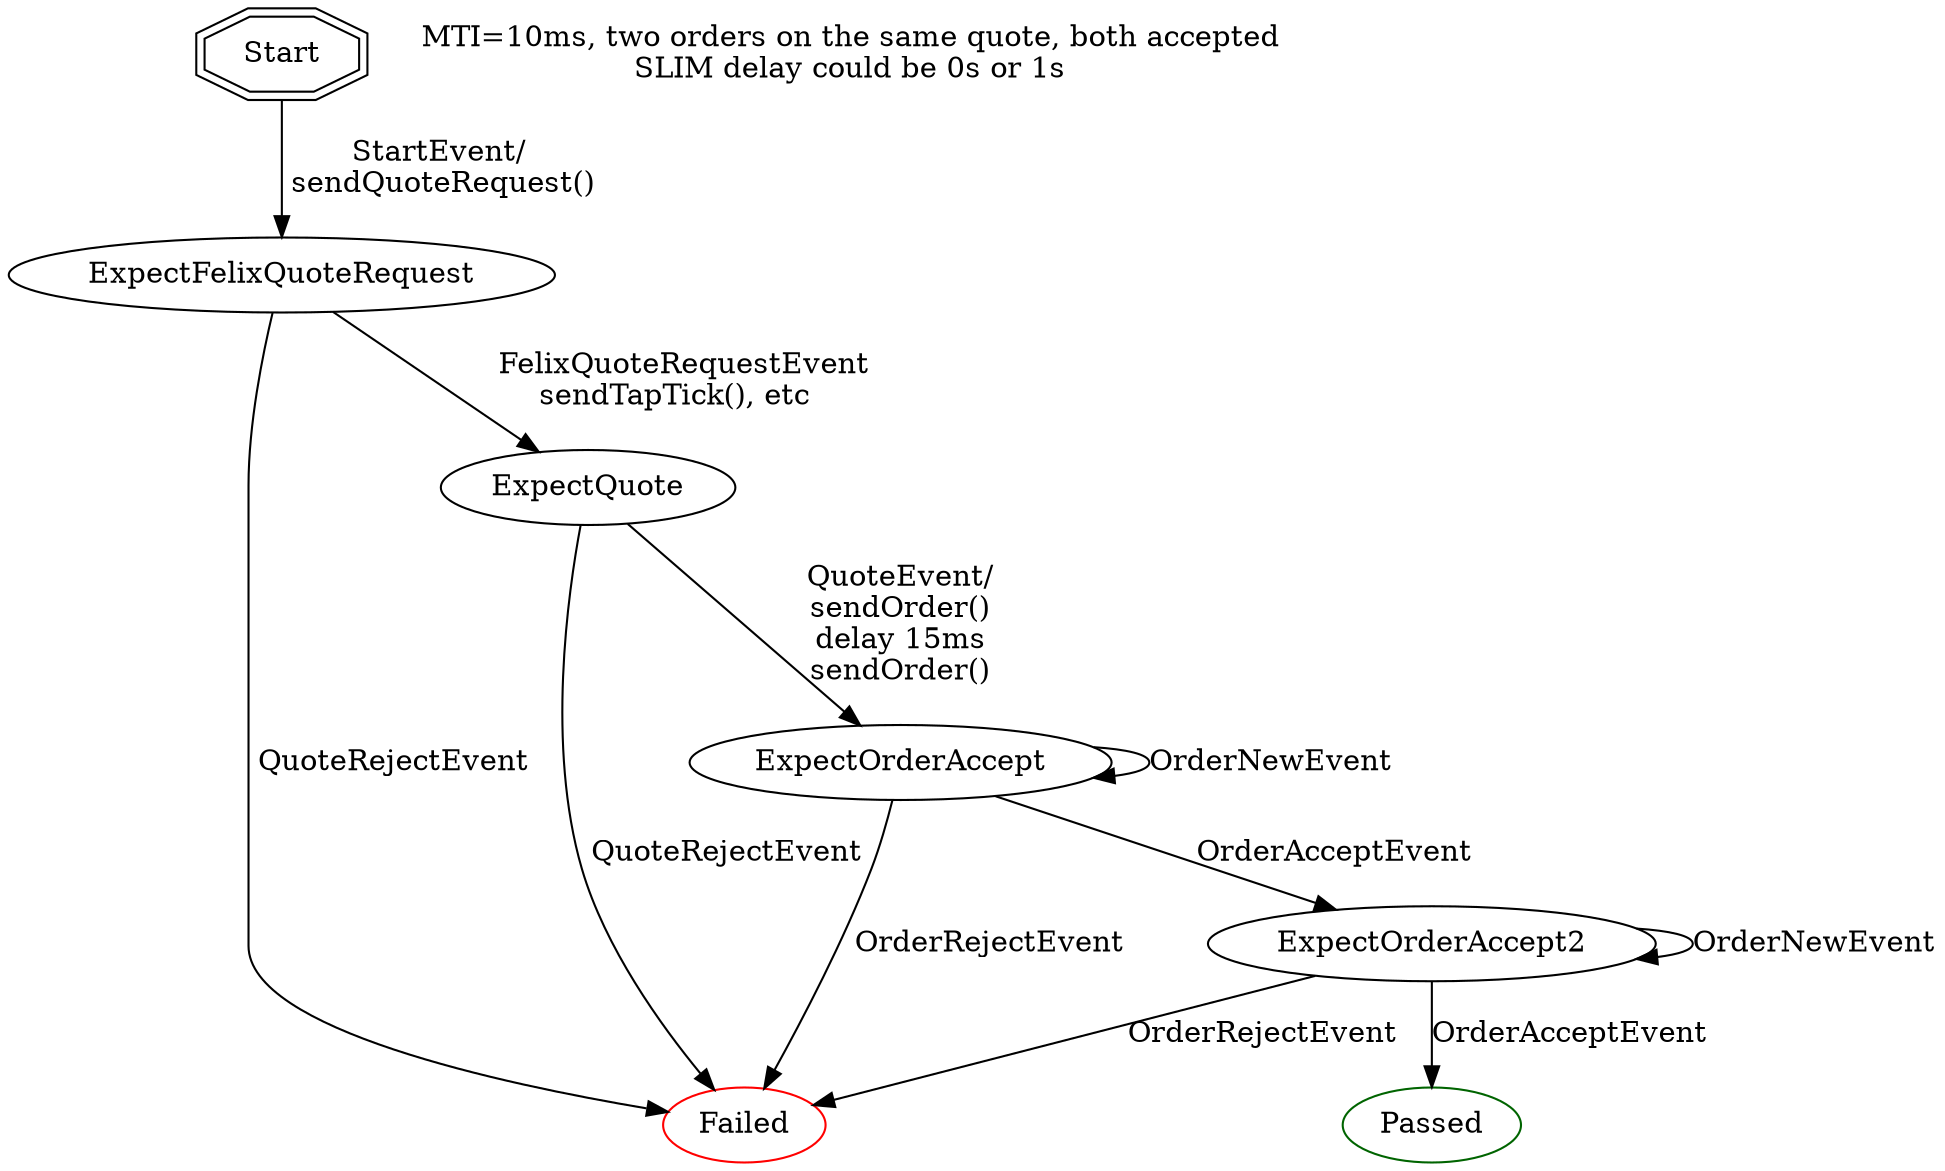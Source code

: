 digraph "MtiGood" {
  "Start" [shape = doubleoctagon];
  "MTI=10ms, two orders on the same quote, both accepted\nSLIM delay could be 0s or 1s" [shape=none];
  "Passed" [color=darkgreen];
  "Failed" [color=red];
  
  "Start" -> "ExpectFelixQuoteRequest" [label = "StartEvent/\n sendQuoteRequest()"];
  "ExpectFelixQuoteRequest" -> "ExpectQuote" [label = "  FelixQuoteRequestEvent\nsendTapTick(), etc"];
  "ExpectQuote" -> "ExpectOrderAccept" [label = "QuoteEvent/\nsendOrder()\ndelay 15ms\nsendOrder()"];
  "ExpectOrderAccept" -> "ExpectOrderAccept2" [label = "OrderAcceptEvent"];
  "ExpectOrderAccept2" -> "Passed" [label = "OrderAcceptEvent"];

  "ExpectOrderAccept" -> "ExpectOrderAccept" [label = "OrderNewEvent"];
  "ExpectOrderAccept2" -> "ExpectOrderAccept2" [label = "OrderNewEvent"];

  "ExpectFelixQuoteRequest" -> "Failed" [label = " QuoteRejectEvent"];
  "ExpectQuote" -> "Failed" [label = " QuoteRejectEvent"];
  "ExpectOrderAccept" -> "Failed" [label = "OrderRejectEvent"];
  "ExpectOrderAccept2" -> "Failed" [label = "OrderRejectEvent"];
}